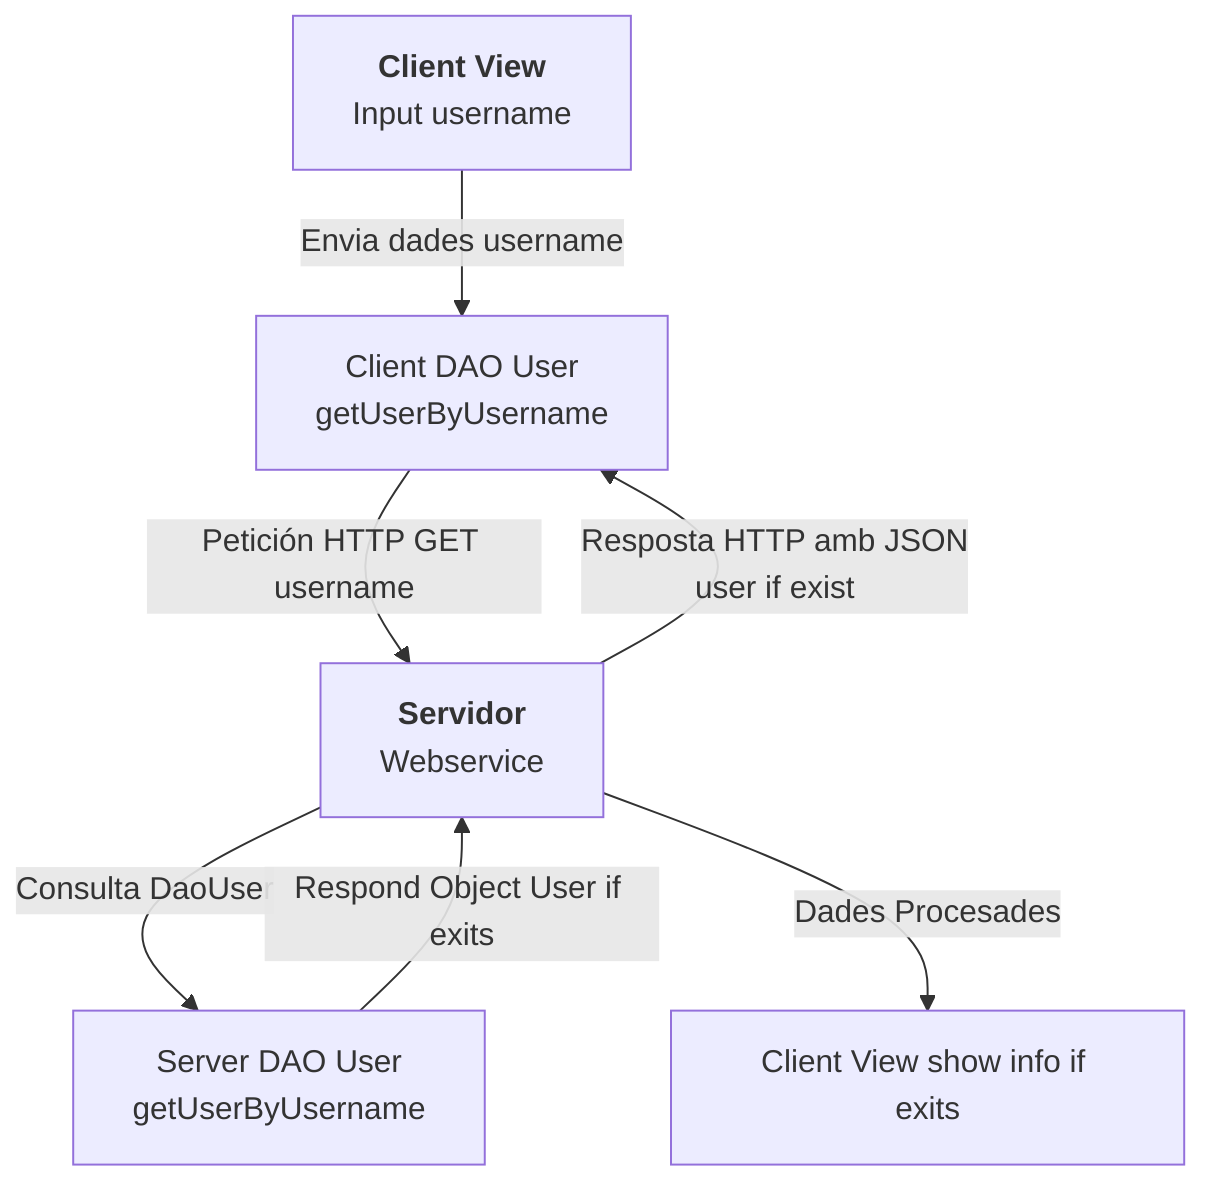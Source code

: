 flowchart TD
    A[<b>Client View</b> <br> Input username] -->|Envia dades username| B[Client DAO User<br> getUserByUsername]
    B -->|Petición HTTP GET username| C[<b>Servidor</b> <br> Webservice]
    C -->|Resposta HTTP amb JSON<br>user if exist| B
    C -->|Consulta DaoUser| D[Server DAO User<br> getUserByUsername]
    D -->|Respond Object User if exits| C
    C -->|Dades Procesades| E[Client View show info if exits]
